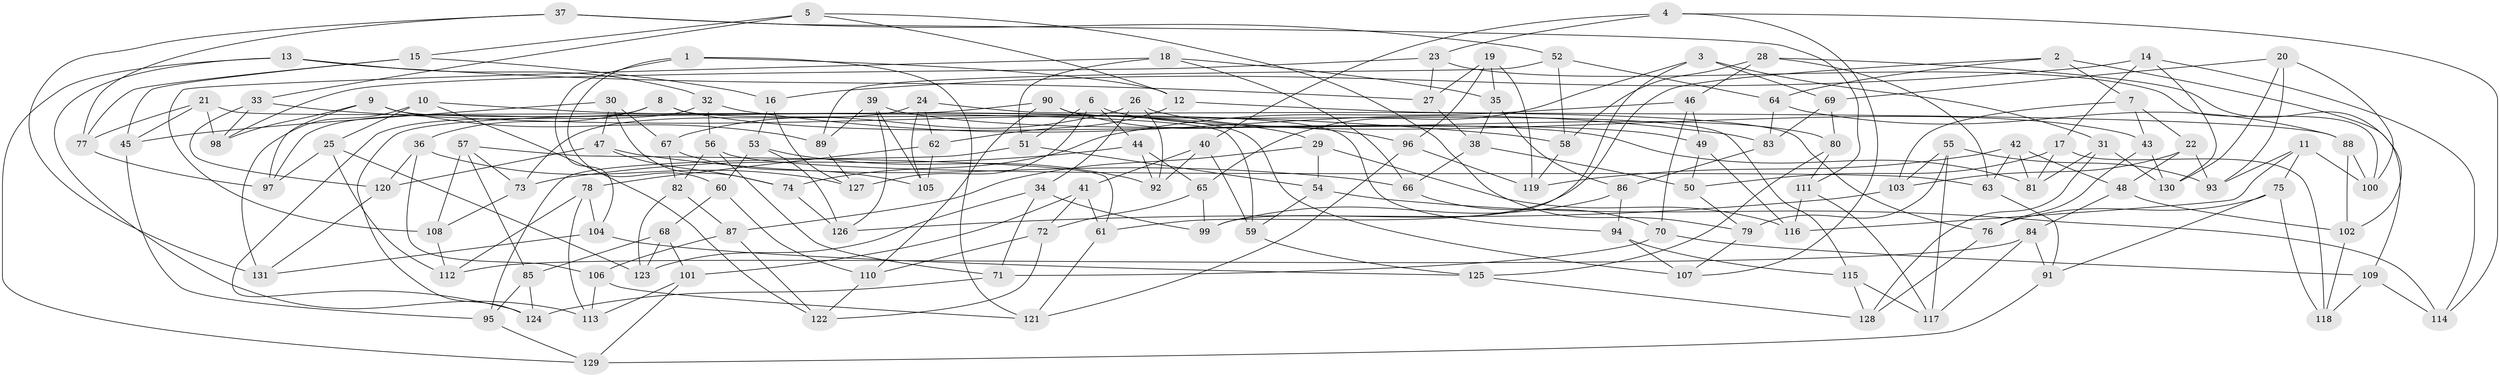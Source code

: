 // Generated by graph-tools (version 1.1) at 2025/50/03/09/25 03:50:47]
// undirected, 131 vertices, 262 edges
graph export_dot {
graph [start="1"]
  node [color=gray90,style=filled];
  1;
  2;
  3;
  4;
  5;
  6;
  7;
  8;
  9;
  10;
  11;
  12;
  13;
  14;
  15;
  16;
  17;
  18;
  19;
  20;
  21;
  22;
  23;
  24;
  25;
  26;
  27;
  28;
  29;
  30;
  31;
  32;
  33;
  34;
  35;
  36;
  37;
  38;
  39;
  40;
  41;
  42;
  43;
  44;
  45;
  46;
  47;
  48;
  49;
  50;
  51;
  52;
  53;
  54;
  55;
  56;
  57;
  58;
  59;
  60;
  61;
  62;
  63;
  64;
  65;
  66;
  67;
  68;
  69;
  70;
  71;
  72;
  73;
  74;
  75;
  76;
  77;
  78;
  79;
  80;
  81;
  82;
  83;
  84;
  85;
  86;
  87;
  88;
  89;
  90;
  91;
  92;
  93;
  94;
  95;
  96;
  97;
  98;
  99;
  100;
  101;
  102;
  103;
  104;
  105;
  106;
  107;
  108;
  109;
  110;
  111;
  112;
  113;
  114;
  115;
  116;
  117;
  118;
  119;
  120;
  121;
  122;
  123;
  124;
  125;
  126;
  127;
  128;
  129;
  130;
  131;
  1 -- 121;
  1 -- 104;
  1 -- 60;
  1 -- 12;
  2 -- 61;
  2 -- 102;
  2 -- 7;
  2 -- 64;
  3 -- 65;
  3 -- 99;
  3 -- 69;
  3 -- 31;
  4 -- 23;
  4 -- 107;
  4 -- 114;
  4 -- 40;
  5 -- 15;
  5 -- 79;
  5 -- 12;
  5 -- 33;
  6 -- 80;
  6 -- 51;
  6 -- 127;
  6 -- 44;
  7 -- 43;
  7 -- 103;
  7 -- 22;
  8 -- 94;
  8 -- 97;
  8 -- 36;
  8 -- 81;
  9 -- 97;
  9 -- 98;
  9 -- 89;
  9 -- 107;
  10 -- 131;
  10 -- 29;
  10 -- 25;
  10 -- 122;
  11 -- 100;
  11 -- 116;
  11 -- 75;
  11 -- 93;
  12 -- 88;
  12 -- 62;
  13 -- 32;
  13 -- 113;
  13 -- 27;
  13 -- 129;
  14 -- 16;
  14 -- 17;
  14 -- 114;
  14 -- 130;
  15 -- 16;
  15 -- 45;
  15 -- 77;
  16 -- 127;
  16 -- 53;
  17 -- 50;
  17 -- 81;
  17 -- 118;
  18 -- 108;
  18 -- 35;
  18 -- 51;
  18 -- 66;
  19 -- 27;
  19 -- 119;
  19 -- 35;
  19 -- 96;
  20 -- 100;
  20 -- 130;
  20 -- 93;
  20 -- 69;
  21 -- 45;
  21 -- 98;
  21 -- 59;
  21 -- 77;
  22 -- 48;
  22 -- 103;
  22 -- 93;
  23 -- 100;
  23 -- 98;
  23 -- 27;
  24 -- 76;
  24 -- 62;
  24 -- 105;
  24 -- 73;
  25 -- 97;
  25 -- 112;
  25 -- 123;
  26 -- 43;
  26 -- 67;
  26 -- 34;
  26 -- 92;
  27 -- 38;
  28 -- 58;
  28 -- 109;
  28 -- 63;
  28 -- 46;
  29 -- 116;
  29 -- 87;
  29 -- 54;
  30 -- 47;
  30 -- 67;
  30 -- 45;
  30 -- 74;
  31 -- 128;
  31 -- 130;
  31 -- 81;
  32 -- 83;
  32 -- 124;
  32 -- 56;
  33 -- 58;
  33 -- 98;
  33 -- 120;
  34 -- 71;
  34 -- 99;
  34 -- 123;
  35 -- 86;
  35 -- 38;
  36 -- 120;
  36 -- 127;
  36 -- 106;
  37 -- 77;
  37 -- 131;
  37 -- 111;
  37 -- 52;
  38 -- 50;
  38 -- 66;
  39 -- 105;
  39 -- 89;
  39 -- 126;
  39 -- 49;
  40 -- 41;
  40 -- 59;
  40 -- 92;
  41 -- 61;
  41 -- 101;
  41 -- 72;
  42 -- 81;
  42 -- 63;
  42 -- 119;
  42 -- 48;
  43 -- 76;
  43 -- 130;
  44 -- 65;
  44 -- 73;
  44 -- 92;
  45 -- 95;
  46 -- 70;
  46 -- 49;
  46 -- 74;
  47 -- 120;
  47 -- 74;
  47 -- 66;
  48 -- 84;
  48 -- 102;
  49 -- 50;
  49 -- 116;
  50 -- 79;
  51 -- 54;
  51 -- 95;
  52 -- 89;
  52 -- 58;
  52 -- 64;
  53 -- 60;
  53 -- 126;
  53 -- 92;
  54 -- 114;
  54 -- 59;
  55 -- 79;
  55 -- 117;
  55 -- 93;
  55 -- 103;
  56 -- 63;
  56 -- 71;
  56 -- 82;
  57 -- 85;
  57 -- 61;
  57 -- 73;
  57 -- 108;
  58 -- 119;
  59 -- 125;
  60 -- 110;
  60 -- 68;
  61 -- 121;
  62 -- 78;
  62 -- 105;
  63 -- 91;
  64 -- 88;
  64 -- 83;
  65 -- 99;
  65 -- 72;
  66 -- 70;
  67 -- 105;
  67 -- 82;
  68 -- 123;
  68 -- 85;
  68 -- 101;
  69 -- 83;
  69 -- 80;
  70 -- 109;
  70 -- 71;
  71 -- 124;
  72 -- 110;
  72 -- 122;
  73 -- 108;
  74 -- 126;
  75 -- 76;
  75 -- 91;
  75 -- 118;
  76 -- 128;
  77 -- 97;
  78 -- 104;
  78 -- 113;
  78 -- 112;
  79 -- 107;
  80 -- 125;
  80 -- 111;
  82 -- 87;
  82 -- 123;
  83 -- 86;
  84 -- 112;
  84 -- 91;
  84 -- 117;
  85 -- 95;
  85 -- 124;
  86 -- 99;
  86 -- 94;
  87 -- 122;
  87 -- 106;
  88 -- 100;
  88 -- 102;
  89 -- 127;
  90 -- 110;
  90 -- 96;
  90 -- 115;
  90 -- 124;
  91 -- 129;
  94 -- 115;
  94 -- 107;
  95 -- 129;
  96 -- 121;
  96 -- 119;
  101 -- 113;
  101 -- 129;
  102 -- 118;
  103 -- 126;
  104 -- 125;
  104 -- 131;
  106 -- 121;
  106 -- 113;
  108 -- 112;
  109 -- 118;
  109 -- 114;
  110 -- 122;
  111 -- 117;
  111 -- 116;
  115 -- 128;
  115 -- 117;
  120 -- 131;
  125 -- 128;
}

